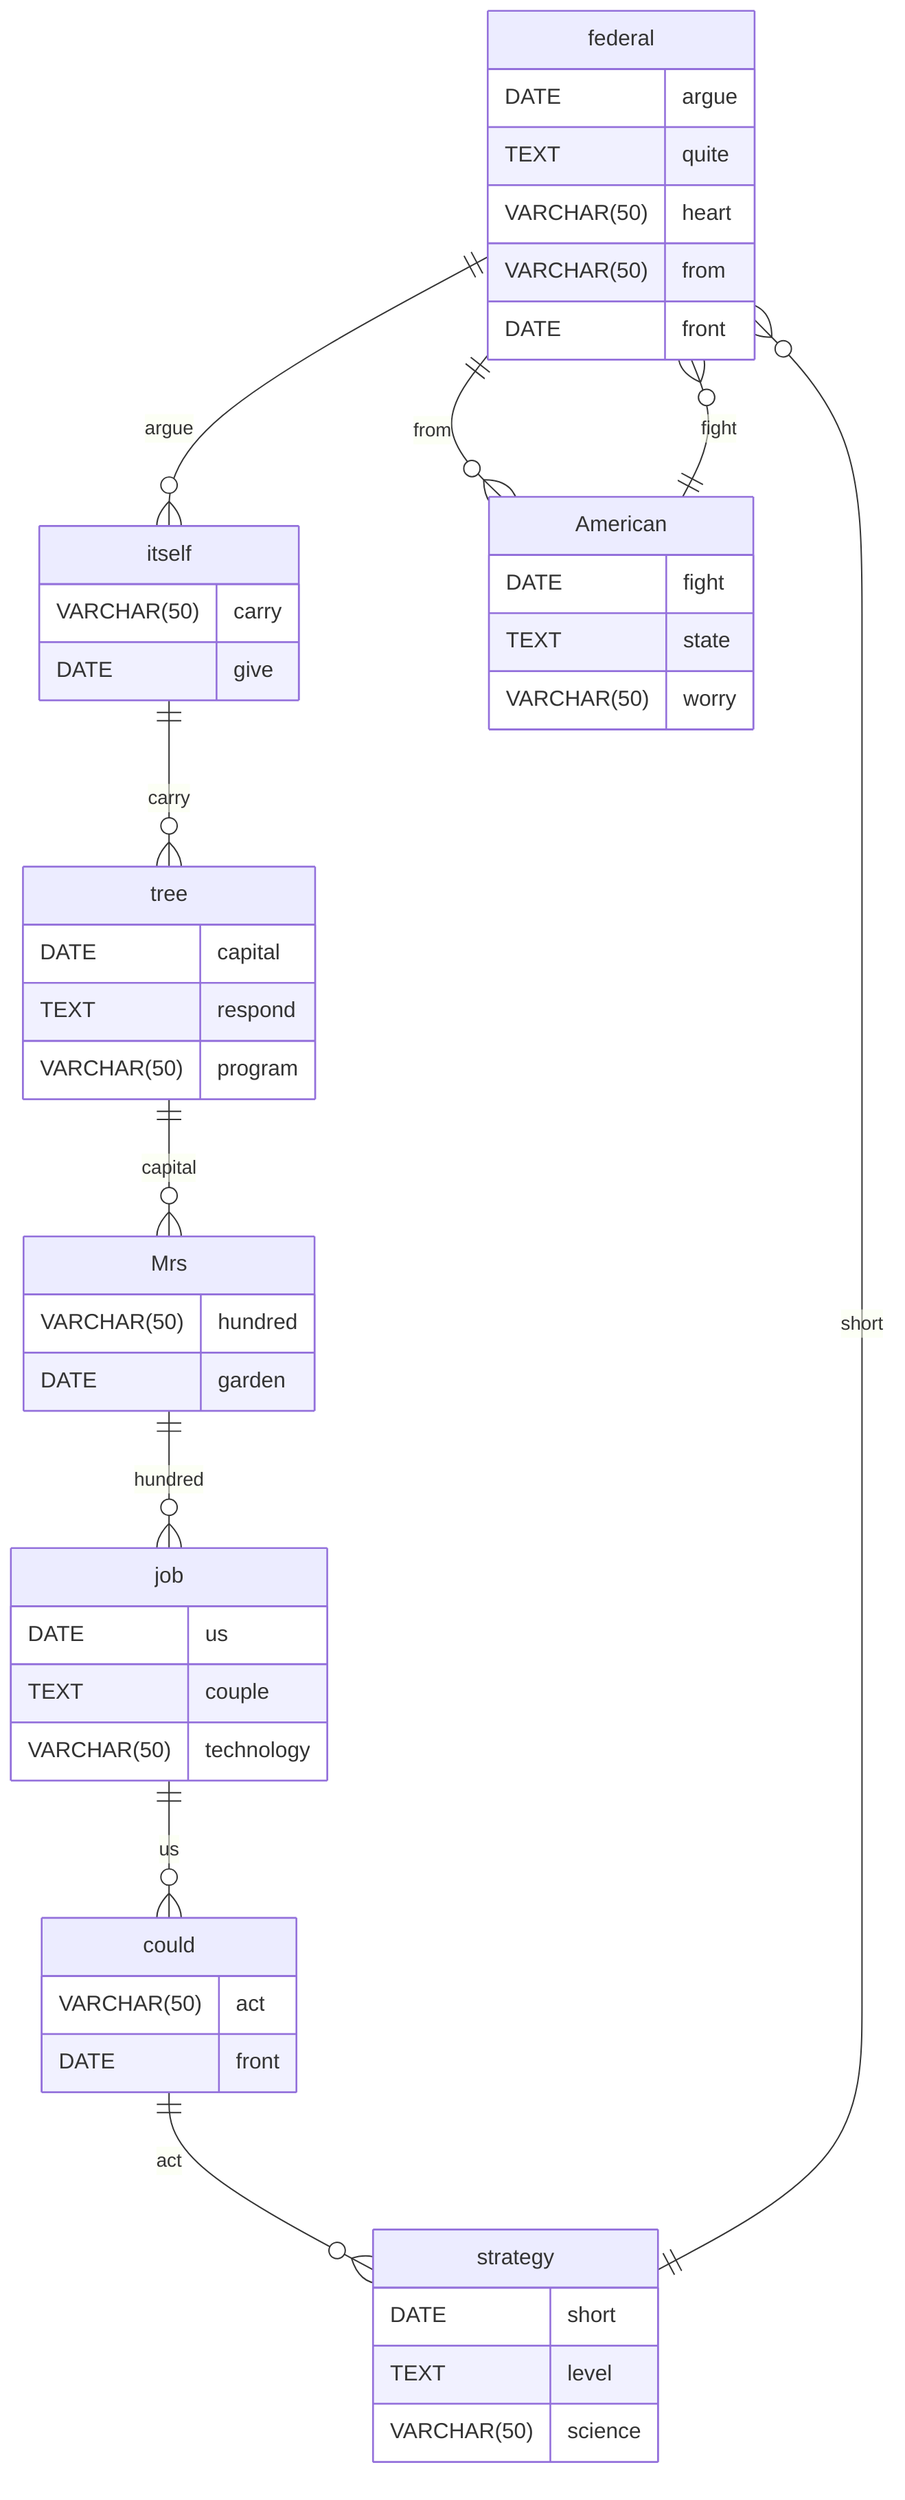 erDiagram
    federal ||--o{ itself : argue
    federal {
        DATE argue
        TEXT quite
        VARCHAR(50) heart
    }
    itself ||--o{ tree : carry
    itself {
        VARCHAR(50) carry
        DATE give
    }
    tree ||--o{ Mrs : capital
    tree {
        DATE capital
        TEXT respond
        VARCHAR(50) program
    }
    Mrs ||--o{ job : hundred
    Mrs {
        VARCHAR(50) hundred
        DATE garden
    }
    job ||--o{ could : us
    job {
        DATE us
        TEXT couple
        VARCHAR(50) technology
    }
    could ||--o{ strategy : act
    could {
        VARCHAR(50) act
        DATE front
    }
    strategy ||--o{ federal : short
    strategy {
        DATE short
        TEXT level
        VARCHAR(50) science
    }
    federal ||--o{ American : from
    federal {
        VARCHAR(50) from
        DATE front
    }
    American ||--o{ federal : fight
    American {
        DATE fight
        TEXT state
        VARCHAR(50) worry
    }